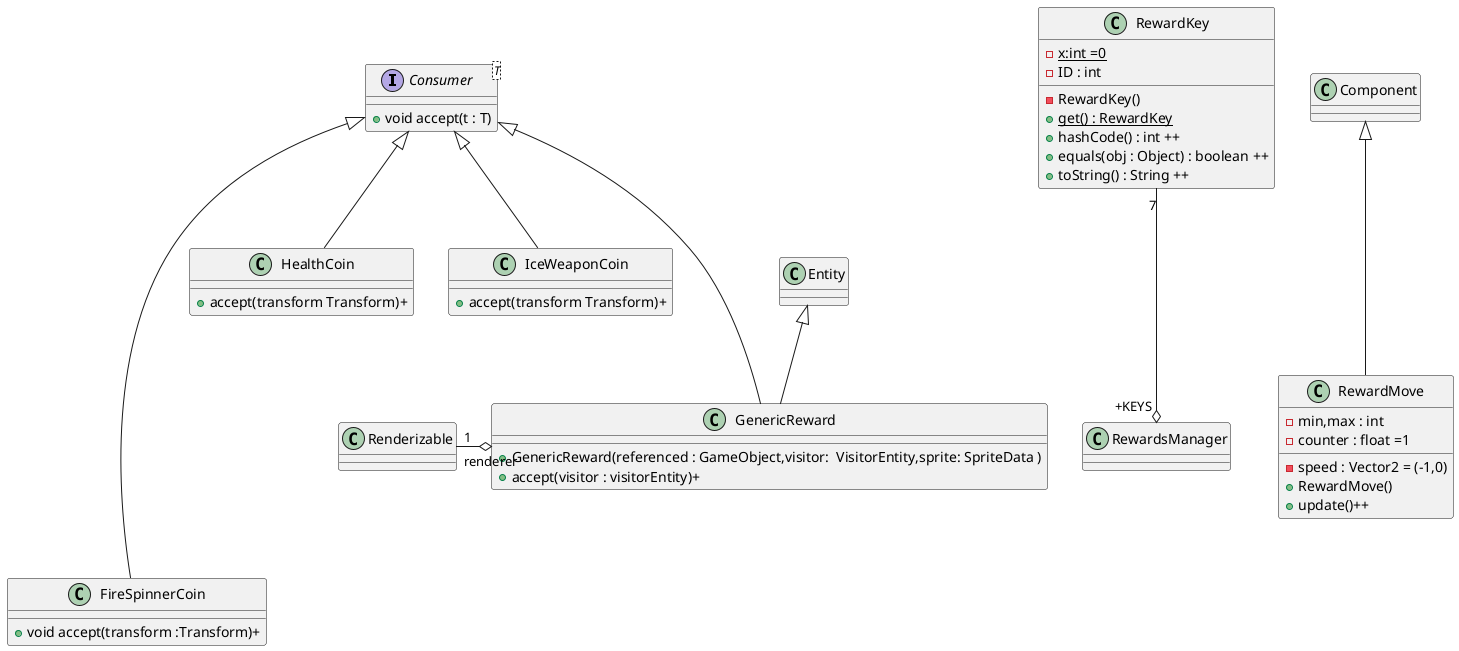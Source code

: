 @startuml

interface Consumer<T>{
    +void accept(t : T)
}
Consumer <|---- FireSpinnerCoin
class FireSpinnerCoin{
    +void accept(transform :Transform)+
}

Consumer <|--- GenericReward
Renderizable "1" -o "renderer" GenericReward
Entity <|-- GenericReward
class GenericReward{

    +GenericReward(referenced : GameObject,visitor:  VisitorEntity,sprite: SpriteData )
    +accept(visitor : visitorEntity)+

}
Consumer <|-- HealthCoin
class HealthCoin{

    +accept(transform Transform)+

}

Consumer <|-- IceWeaponCoin
class IceWeaponCoin{

    +accept(transform Transform)+

}

class RewardKey{
    -{static} x:int =0
    - ID : int
    - RewardKey()
    + {static} get() : RewardKey
    + hashCode() : int ++
    + equals(obj : Object) : boolean ++
    + toString() : String ++
}

Component <|--- RewardMove
class RewardMove{
    -min,max : int
    -counter : float =1
    -speed : Vector2 = (-1,0)
    +RewardMove()
    + update()++
}


RewardKey "7" ---o "+KEYS" RewardsManager


class RewardsManager{

}



@enduml
